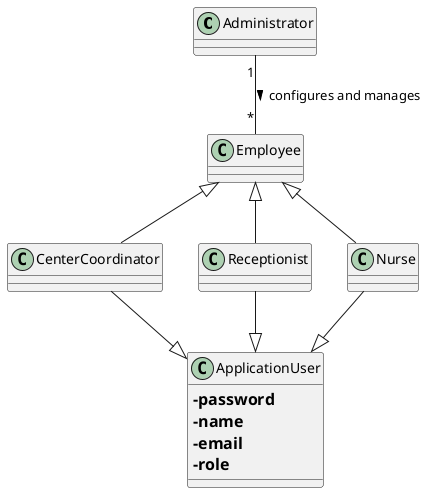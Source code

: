 @startuml

class Administrator

class Employee

class Nurse

class CenterCoordinator

class ApplicationUser {
==-password
==-name
==-email
==-role
}

Administrator "1" -d- "*" Employee : configures and manages >

ApplicationUser <|-u- Nurse
ApplicationUser <|-u- Receptionist
ApplicationUser <|-u- CenterCoordinator

Employee <|-d- Nurse
Employee <|-d- Receptionist
Employee <|-d- CenterCoordinator



@enduml